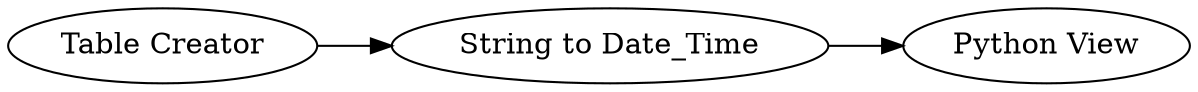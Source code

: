 digraph {
	2 -> 3
	1 -> 2
	1 [label="Table Creator"]
	3 [label="Python View"]
	2 [label="String to Date_Time"]
	rankdir=LR
}
